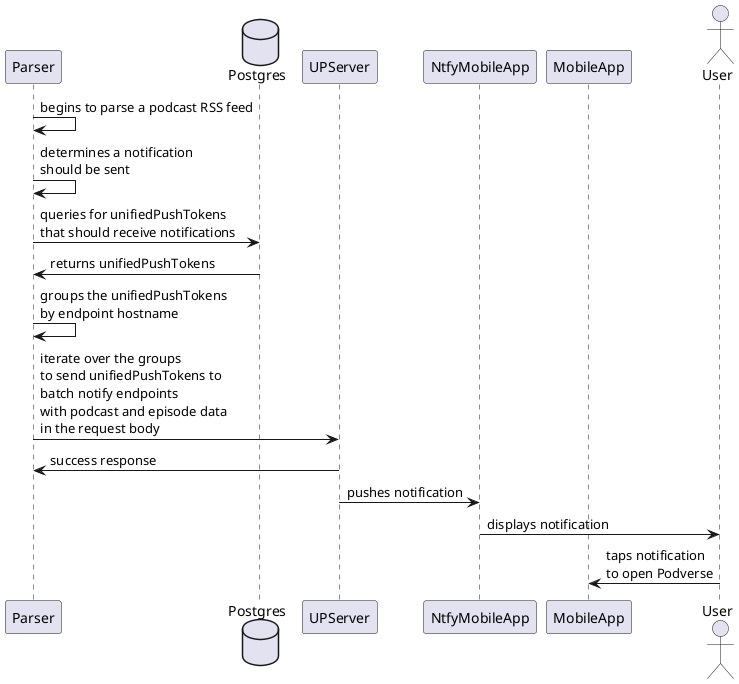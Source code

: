 @startuml unifiedPushParser00
participant Parser
database Postgres
participant UPServer
participant NtfyMobileApp
participant MobileApp
actor User

Parser -> Parser : begins to parse a podcast RSS feed
Parser -> Parser : determines a notification \nshould be sent
Parser -> Postgres : queries for unifiedPushTokens \nthat should receive notifications
Postgres -> Parser : returns unifiedPushTokens
Parser -> Parser : groups the unifiedPushTokens \nby endpoint hostname
Parser -> UPServer : iterate over the groups\nto send unifiedPushTokens to \nbatch notify endpoints\nwith podcast and episode data\nin the request body
UPServer -> Parser : success response
UPServer -> NtfyMobileApp : pushes notification
NtfyMobileApp -> User : displays notification
User -> MobileApp : taps notification\nto open Podverse


@enduml